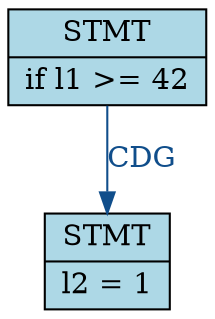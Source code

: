 digraph CDG {
	rankdir=TB;
	node [style=filled, shape=record];
	edge [style=filled]	"1013352675" [label="{<f0> STMT | <f1> if l1 &gt;= 42}", fillcolor="lightblue"];
	"-1942116022" [label="{<f0> STMT | <f1> l2 = 1}", fillcolor="lightblue"];
	"1013352675" -> "-1942116022"[label="CDG", color="dodgerblue4", fontcolor="dodgerblue4"];
}
